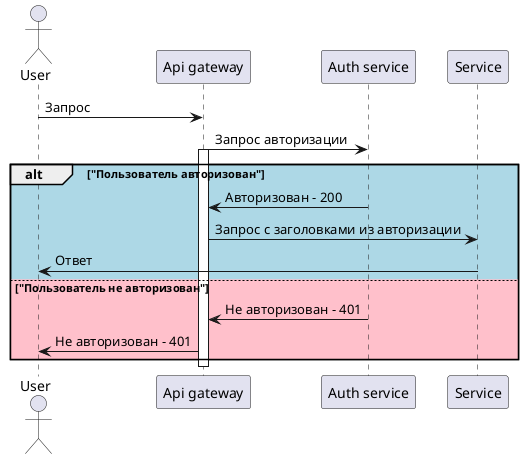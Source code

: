 @startuml
'https://plantuml.com/sequence-diagram

actor User
participant "Api gateway"
participant "Auth service"
participant "Service"

User -> "Api gateway" : Запрос

"Api gateway" -> "Auth service" : Запрос авторизации
activate "Api gateway"

alt #LightBlue "Пользователь авторизован"

"Auth service" -> "Api gateway" : Авторизован - 200
"Api gateway" -> "Service" : Запрос с заголовками из авторизации
"Service" -> "User" : Ответ

else #Pink "Пользователь не авторизован"

"Auth service" -> "Api gateway" : Не авторизован - 401
"Api gateway" -> User : Не авторизован - 401

end

deactivate "Api gateway"

@enduml